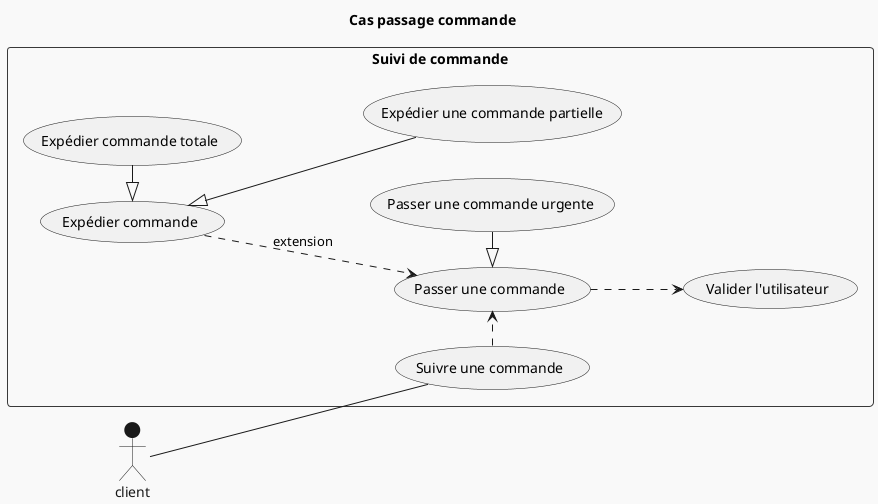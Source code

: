 @startuml
!theme mars
left to right direction
skin rose

title Cas passage commande

:client: as cl

rectangle "Suivi de commande" {
(Suivre une commande) as sc
(Passer une commande) as pc
(Passer une commande urgente) as cu
(Valider l'utilisateur) as v
(Expédier commande) as ex
(Expédier commande totale) as ect
(Expédier une commande partielle) as ecp
}
cl -- sc
sc .> pc
pc ..> v
ex ..> pc :extension
ex <|- ect
ex <|-- ecp
pc <|- cu

@enduml